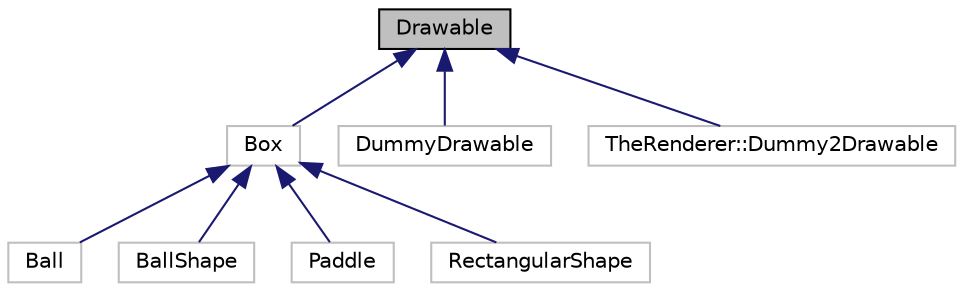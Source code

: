 digraph "Drawable"
{
 // LATEX_PDF_SIZE
  edge [fontname="Helvetica",fontsize="10",labelfontname="Helvetica",labelfontsize="10"];
  node [fontname="Helvetica",fontsize="10",shape=record];
  Node1 [label="Drawable",height=0.2,width=0.4,color="black", fillcolor="grey75", style="filled", fontcolor="black",tooltip=" "];
  Node1 -> Node2 [dir="back",color="midnightblue",fontsize="10",style="solid",fontname="Helvetica"];
  Node2 [label="Box",height=0.2,width=0.4,color="grey75", fillcolor="white", style="filled",URL="$class_box.html",tooltip=" "];
  Node2 -> Node3 [dir="back",color="midnightblue",fontsize="10",style="solid",fontname="Helvetica"];
  Node3 [label="Ball",height=0.2,width=0.4,color="grey75", fillcolor="white", style="filled",URL="$struct_ball.html",tooltip=" "];
  Node2 -> Node4 [dir="back",color="midnightblue",fontsize="10",style="solid",fontname="Helvetica"];
  Node4 [label="BallShape",height=0.2,width=0.4,color="grey75", fillcolor="white", style="filled",URL="$struct_ball_shape.html",tooltip=" "];
  Node2 -> Node5 [dir="back",color="midnightblue",fontsize="10",style="solid",fontname="Helvetica"];
  Node5 [label="Paddle",height=0.2,width=0.4,color="grey75", fillcolor="white", style="filled",URL="$struct_paddle.html",tooltip=" "];
  Node2 -> Node6 [dir="back",color="midnightblue",fontsize="10",style="solid",fontname="Helvetica"];
  Node6 [label="RectangularShape",height=0.2,width=0.4,color="grey75", fillcolor="white", style="filled",URL="$class_rectangular_shape.html",tooltip=" "];
  Node1 -> Node7 [dir="back",color="midnightblue",fontsize="10",style="solid",fontname="Helvetica"];
  Node7 [label="DummyDrawable",height=0.2,width=0.4,color="grey75", fillcolor="white", style="filled",URL="$struct_dummy_drawable.html",tooltip=" "];
  Node1 -> Node8 [dir="back",color="midnightblue",fontsize="10",style="solid",fontname="Helvetica"];
  Node8 [label="TheRenderer::Dummy2Drawable",height=0.2,width=0.4,color="grey75", fillcolor="white", style="filled",URL="$struct_the_renderer_1_1_dummy2_drawable.html",tooltip=" "];
}
